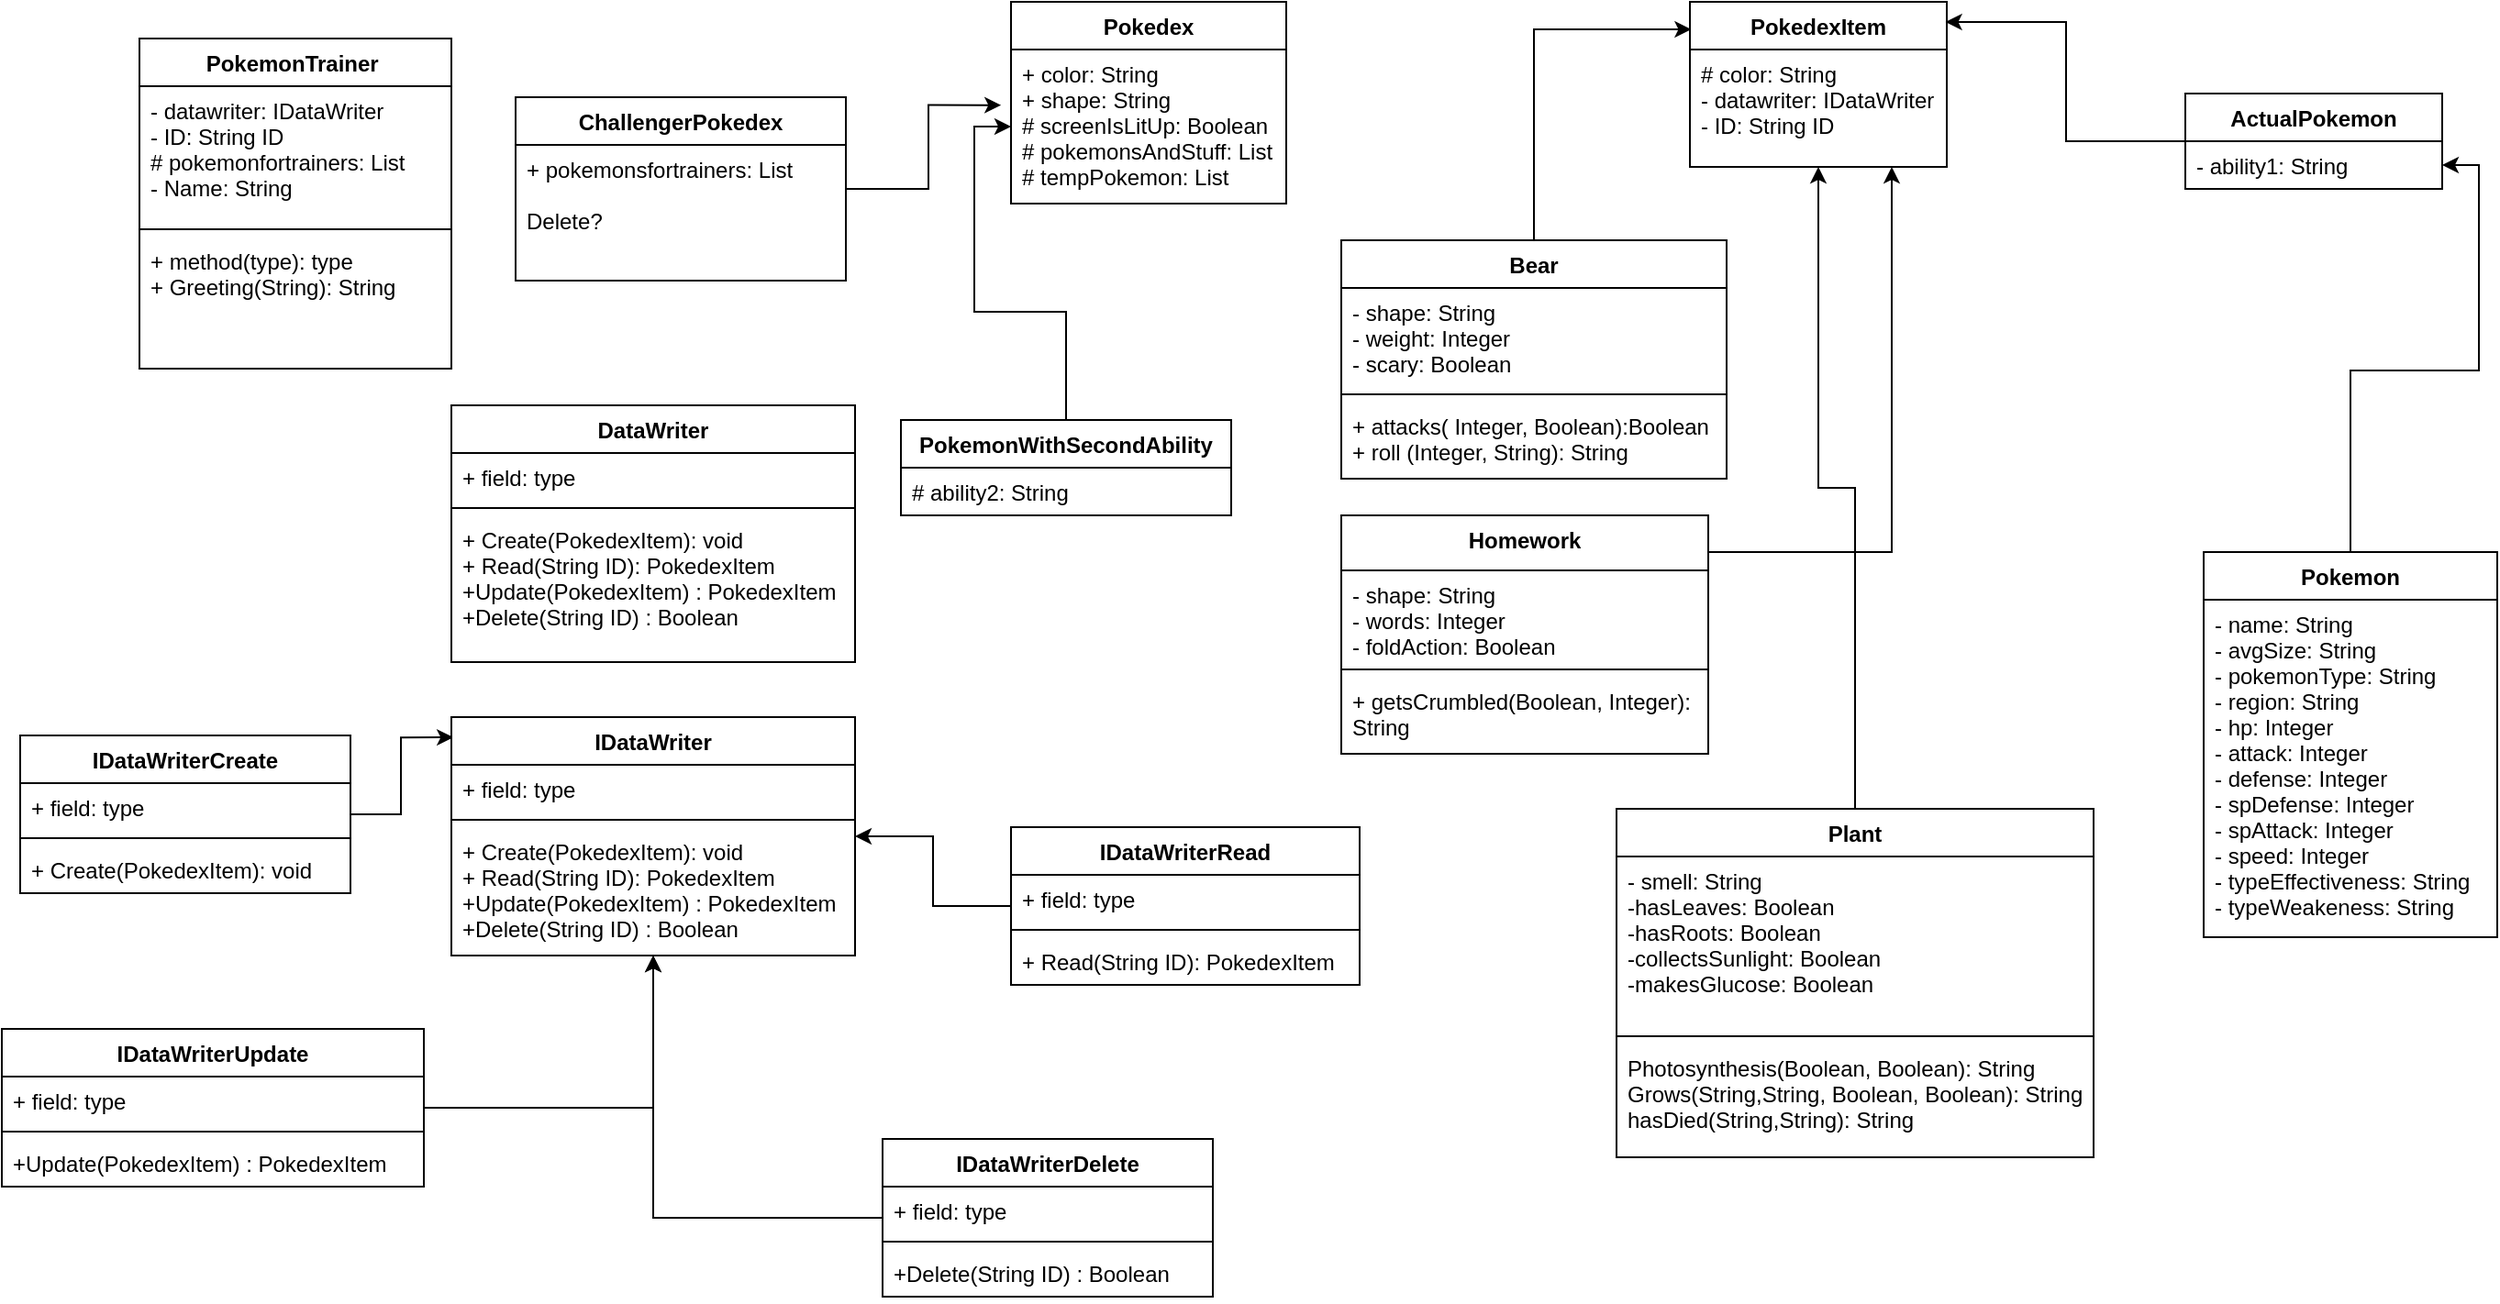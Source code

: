 <mxfile version="15.0.4" type="github">
  <diagram id="O69VrWLyUkfvJmlE3TCs" name="Page-1">
    <mxGraphModel dx="705" dy="554" grid="1" gridSize="10" guides="1" tooltips="1" connect="1" arrows="1" fold="1" page="1" pageScale="1" pageWidth="1400" pageHeight="850" math="0" shadow="0">
      <root>
        <mxCell id="0" />
        <mxCell id="1" parent="0" />
        <mxCell id="yJ2jvNVVwV338_-RRMub-17" style="edgeStyle=orthogonalEdgeStyle;rounded=0;orthogonalLoop=1;jettySize=auto;html=1;entryX=0.995;entryY=0.122;entryDx=0;entryDy=0;entryPerimeter=0;" parent="1" source="aK0FY7as-frvQtqpI070-10" target="aK0FY7as-frvQtqpI070-59" edge="1">
          <mxGeometry relative="1" as="geometry" />
        </mxCell>
        <mxCell id="aK0FY7as-frvQtqpI070-10" value="ActualPokemon" style="swimlane;fontStyle=1;childLayout=stackLayout;horizontal=1;startSize=26;fillColor=none;horizontalStack=0;resizeParent=1;resizeParentMax=0;resizeLast=0;collapsible=1;marginBottom=0;" parent="1" vertex="1">
          <mxGeometry x="1220" y="50" width="140" height="52" as="geometry" />
        </mxCell>
        <mxCell id="aK0FY7as-frvQtqpI070-11" value="- ability1: String " style="text;strokeColor=none;fillColor=none;align=left;verticalAlign=top;spacingLeft=4;spacingRight=4;overflow=hidden;rotatable=0;points=[[0,0.5],[1,0.5]];portConstraint=eastwest;" parent="aK0FY7as-frvQtqpI070-10" vertex="1">
          <mxGeometry y="26" width="140" height="26" as="geometry" />
        </mxCell>
        <mxCell id="yJ2jvNVVwV338_-RRMub-13" style="edgeStyle=orthogonalEdgeStyle;rounded=0;orthogonalLoop=1;jettySize=auto;html=1;" parent="1" source="aK0FY7as-frvQtqpI070-20" target="aK0FY7as-frvQtqpI070-11" edge="1">
          <mxGeometry relative="1" as="geometry" />
        </mxCell>
        <mxCell id="aK0FY7as-frvQtqpI070-20" value="Pokemon" style="swimlane;fontStyle=1;childLayout=stackLayout;horizontal=1;startSize=26;fillColor=none;horizontalStack=0;resizeParent=1;resizeParentMax=0;resizeLast=0;collapsible=1;marginBottom=0;" parent="1" vertex="1">
          <mxGeometry x="1230" y="300" width="160" height="210" as="geometry" />
        </mxCell>
        <mxCell id="aK0FY7as-frvQtqpI070-16" value="- name: String&#xa;- avgSize: String&#xa;- pokemonType: String &#xa;- region: String &#xa;- hp: Integer &#xa;- attack: Integer&#xa;- defense: Integer &#xa;- spDefense: Integer &#xa;- spAttack: Integer &#xa;- speed: Integer &#xa;- typeEffectiveness: String&#xa;- typeWeakeness: String " style="text;strokeColor=none;fillColor=none;align=left;verticalAlign=top;spacingLeft=4;spacingRight=4;overflow=hidden;rotatable=0;points=[[0,0.5],[1,0.5]];portConstraint=eastwest;" parent="aK0FY7as-frvQtqpI070-20" vertex="1">
          <mxGeometry y="26" width="160" height="184" as="geometry" />
        </mxCell>
        <mxCell id="yJ2jvNVVwV338_-RRMub-21" style="edgeStyle=orthogonalEdgeStyle;rounded=0;orthogonalLoop=1;jettySize=auto;html=1;" parent="1" source="aK0FY7as-frvQtqpI070-25" target="aK0FY7as-frvQtqpI070-59" edge="1">
          <mxGeometry relative="1" as="geometry" />
        </mxCell>
        <mxCell id="aK0FY7as-frvQtqpI070-25" value="Plant&#xa;&#xa;" style="swimlane;fontStyle=1;align=center;verticalAlign=top;childLayout=stackLayout;horizontal=1;startSize=26;horizontalStack=0;resizeParent=1;resizeParentMax=0;resizeLast=0;collapsible=1;marginBottom=0;fillColor=none;" parent="1" vertex="1">
          <mxGeometry x="910" y="440" width="260" height="190" as="geometry" />
        </mxCell>
        <mxCell id="aK0FY7as-frvQtqpI070-26" value="- smell: String&#xa;-hasLeaves: Boolean &#xa;-hasRoots: Boolean&#xa;-collectsSunlight: Boolean &#xa;-makesGlucose: Boolean &#xa;" style="text;strokeColor=none;fillColor=none;align=left;verticalAlign=top;spacingLeft=4;spacingRight=4;overflow=hidden;rotatable=0;points=[[0,0.5],[1,0.5]];portConstraint=eastwest;" parent="aK0FY7as-frvQtqpI070-25" vertex="1">
          <mxGeometry y="26" width="260" height="94" as="geometry" />
        </mxCell>
        <mxCell id="aK0FY7as-frvQtqpI070-27" value="" style="line;strokeWidth=1;fillColor=none;align=left;verticalAlign=middle;spacingTop=-1;spacingLeft=3;spacingRight=3;rotatable=0;labelPosition=right;points=[];portConstraint=eastwest;" parent="aK0FY7as-frvQtqpI070-25" vertex="1">
          <mxGeometry y="120" width="260" height="8" as="geometry" />
        </mxCell>
        <mxCell id="aK0FY7as-frvQtqpI070-28" value="Photosynthesis(Boolean, Boolean): String&#xa;Grows(String,String, Boolean, Boolean): String&#xa;hasDied(String,String): String&#xa;" style="text;strokeColor=none;fillColor=none;align=left;verticalAlign=top;spacingLeft=4;spacingRight=4;overflow=hidden;rotatable=0;points=[[0,0.5],[1,0.5]];portConstraint=eastwest;" parent="aK0FY7as-frvQtqpI070-25" vertex="1">
          <mxGeometry y="128" width="260" height="62" as="geometry" />
        </mxCell>
        <mxCell id="yJ2jvNVVwV338_-RRMub-18" style="edgeStyle=orthogonalEdgeStyle;rounded=0;orthogonalLoop=1;jettySize=auto;html=1;" parent="1" source="aK0FY7as-frvQtqpI070-33" target="aK0FY7as-frvQtqpI070-59" edge="1">
          <mxGeometry relative="1" as="geometry">
            <Array as="points">
              <mxPoint x="1060" y="300" />
            </Array>
          </mxGeometry>
        </mxCell>
        <mxCell id="aK0FY7as-frvQtqpI070-33" value="Homework" style="swimlane;fontStyle=1;align=center;verticalAlign=top;childLayout=stackLayout;horizontal=1;startSize=30;horizontalStack=0;resizeParent=1;resizeParentMax=0;resizeLast=0;collapsible=1;marginBottom=0;fillColor=none;" parent="1" vertex="1">
          <mxGeometry x="760" y="280" width="200" height="130" as="geometry">
            <mxRectangle x="760" y="280" width="90" height="30" as="alternateBounds" />
          </mxGeometry>
        </mxCell>
        <mxCell id="aK0FY7as-frvQtqpI070-34" value="- shape: String&#xa;- words: Integer &#xa;- foldAction: Boolean" style="text;strokeColor=none;fillColor=none;align=left;verticalAlign=top;spacingLeft=4;spacingRight=4;overflow=hidden;rotatable=0;points=[[0,0.5],[1,0.5]];portConstraint=eastwest;" parent="aK0FY7as-frvQtqpI070-33" vertex="1">
          <mxGeometry y="30" width="200" height="50" as="geometry" />
        </mxCell>
        <mxCell id="aK0FY7as-frvQtqpI070-35" value="" style="line;strokeWidth=1;fillColor=none;align=left;verticalAlign=middle;spacingTop=-1;spacingLeft=3;spacingRight=3;rotatable=0;labelPosition=right;points=[];portConstraint=eastwest;" parent="aK0FY7as-frvQtqpI070-33" vertex="1">
          <mxGeometry y="80" width="200" height="8" as="geometry" />
        </mxCell>
        <mxCell id="aK0FY7as-frvQtqpI070-36" value="+ getsCrumbled(Boolean, Integer): &#xa;String " style="text;strokeColor=none;fillColor=none;align=left;verticalAlign=top;spacingLeft=4;spacingRight=4;overflow=hidden;rotatable=0;points=[[0,0.5],[1,0.5]];portConstraint=eastwest;" parent="aK0FY7as-frvQtqpI070-33" vertex="1">
          <mxGeometry y="88" width="200" height="42" as="geometry" />
        </mxCell>
        <mxCell id="aK0FY7as-frvQtqpI070-42" value="Pokedex" style="swimlane;fontStyle=1;childLayout=stackLayout;horizontal=1;startSize=26;fillColor=none;horizontalStack=0;resizeParent=1;resizeParentMax=0;resizeLast=0;collapsible=1;marginBottom=0;" parent="1" vertex="1">
          <mxGeometry x="580" width="150" height="110" as="geometry" />
        </mxCell>
        <mxCell id="aK0FY7as-frvQtqpI070-43" value="+ color: String &#xa;+ shape: String&#xa;# screenIsLitUp: Boolean &#xa;# pokemonsAndStuff: List &#xa;# tempPokemon: List " style="text;strokeColor=none;fillColor=none;align=left;verticalAlign=top;spacingLeft=4;spacingRight=4;overflow=hidden;rotatable=0;points=[[0,0.5],[1,0.5]];portConstraint=eastwest;" parent="aK0FY7as-frvQtqpI070-42" vertex="1">
          <mxGeometry y="26" width="150" height="84" as="geometry" />
        </mxCell>
        <mxCell id="yJ2jvNVVwV338_-RRMub-16" style="edgeStyle=orthogonalEdgeStyle;rounded=0;orthogonalLoop=1;jettySize=auto;html=1;entryX=0.005;entryY=0.167;entryDx=0;entryDy=0;entryPerimeter=0;" parent="1" source="aK0FY7as-frvQtqpI070-54" target="aK0FY7as-frvQtqpI070-59" edge="1">
          <mxGeometry relative="1" as="geometry" />
        </mxCell>
        <mxCell id="aK0FY7as-frvQtqpI070-54" value="Bear" style="swimlane;fontStyle=1;align=center;verticalAlign=top;childLayout=stackLayout;horizontal=1;startSize=26;horizontalStack=0;resizeParent=1;resizeParentMax=0;resizeLast=0;collapsible=1;marginBottom=0;rounded=0;sketch=0;whiteSpace=wrap;" parent="1" vertex="1">
          <mxGeometry x="760" y="130" width="210" height="130" as="geometry">
            <mxRectangle x="760" y="130" width="60" height="26" as="alternateBounds" />
          </mxGeometry>
        </mxCell>
        <mxCell id="aK0FY7as-frvQtqpI070-55" value="- shape: String&#xa;- weight: Integer &#xa;- scary: Boolean " style="text;strokeColor=none;fillColor=none;align=left;verticalAlign=top;spacingLeft=4;spacingRight=4;overflow=hidden;rotatable=0;points=[[0,0.5],[1,0.5]];portConstraint=eastwest;" parent="aK0FY7as-frvQtqpI070-54" vertex="1">
          <mxGeometry y="26" width="210" height="54" as="geometry" />
        </mxCell>
        <mxCell id="aK0FY7as-frvQtqpI070-56" value="" style="line;strokeWidth=1;fillColor=none;align=left;verticalAlign=middle;spacingTop=-1;spacingLeft=3;spacingRight=3;rotatable=0;labelPosition=right;points=[];portConstraint=eastwest;" parent="aK0FY7as-frvQtqpI070-54" vertex="1">
          <mxGeometry y="80" width="210" height="8" as="geometry" />
        </mxCell>
        <mxCell id="aK0FY7as-frvQtqpI070-57" value="+ attacks( Integer, Boolean):Boolean&#xa;+ roll (Integer, String): String&#xa;  " style="text;strokeColor=none;fillColor=none;align=left;verticalAlign=top;spacingLeft=4;spacingRight=4;overflow=hidden;rotatable=0;points=[[0,0.5],[1,0.5]];portConstraint=eastwest;" parent="aK0FY7as-frvQtqpI070-54" vertex="1">
          <mxGeometry y="88" width="210" height="42" as="geometry" />
        </mxCell>
        <mxCell id="aK0FY7as-frvQtqpI070-59" value="PokedexItem" style="swimlane;fontStyle=1;childLayout=stackLayout;horizontal=1;startSize=26;fillColor=none;horizontalStack=0;resizeParent=1;resizeParentMax=0;resizeLast=0;collapsible=1;marginBottom=0;rounded=0;sketch=0;html=0;" parent="1" vertex="1">
          <mxGeometry x="950" width="140" height="90" as="geometry" />
        </mxCell>
        <mxCell id="aK0FY7as-frvQtqpI070-60" value="# color: String &#xa;- datawriter: IDataWriter&#xa;- ID: String ID " style="text;strokeColor=none;fillColor=none;align=left;verticalAlign=top;spacingLeft=4;spacingRight=4;overflow=hidden;rotatable=0;points=[[0,0.5],[1,0.5]];portConstraint=eastwest;" parent="aK0FY7as-frvQtqpI070-59" vertex="1">
          <mxGeometry y="26" width="140" height="64" as="geometry" />
        </mxCell>
        <mxCell id="yJ2jvNVVwV338_-RRMub-22" style="edgeStyle=orthogonalEdgeStyle;rounded=0;orthogonalLoop=1;jettySize=auto;html=1;" parent="1" source="aK0FY7as-frvQtqpI070-71" target="aK0FY7as-frvQtqpI070-43" edge="1">
          <mxGeometry relative="1" as="geometry" />
        </mxCell>
        <mxCell id="aK0FY7as-frvQtqpI070-71" value="PokemonWithSecondAbility" style="swimlane;fontStyle=1;childLayout=stackLayout;horizontal=1;startSize=26;fillColor=none;horizontalStack=0;resizeParent=1;resizeParentMax=0;resizeLast=0;collapsible=1;marginBottom=0;rounded=0;sketch=0;html=0;" parent="1" vertex="1">
          <mxGeometry x="520" y="228" width="180" height="52" as="geometry" />
        </mxCell>
        <mxCell id="aK0FY7as-frvQtqpI070-72" value="# ability2: String " style="text;strokeColor=none;fillColor=none;align=left;verticalAlign=top;spacingLeft=4;spacingRight=4;overflow=hidden;rotatable=0;points=[[0,0.5],[1,0.5]];portConstraint=eastwest;" parent="aK0FY7as-frvQtqpI070-71" vertex="1">
          <mxGeometry y="26" width="180" height="26" as="geometry" />
        </mxCell>
        <mxCell id="pPGJKXOKactijuvXDBP8-5" value="DataWriter" style="swimlane;fontStyle=1;align=center;verticalAlign=top;childLayout=stackLayout;horizontal=1;startSize=26;horizontalStack=0;resizeParent=1;resizeParentMax=0;resizeLast=0;collapsible=1;marginBottom=0;" parent="1" vertex="1">
          <mxGeometry x="275" y="220" width="220" height="140" as="geometry" />
        </mxCell>
        <mxCell id="pPGJKXOKactijuvXDBP8-6" value="+ field: type" style="text;strokeColor=none;fillColor=none;align=left;verticalAlign=top;spacingLeft=4;spacingRight=4;overflow=hidden;rotatable=0;points=[[0,0.5],[1,0.5]];portConstraint=eastwest;" parent="pPGJKXOKactijuvXDBP8-5" vertex="1">
          <mxGeometry y="26" width="220" height="26" as="geometry" />
        </mxCell>
        <mxCell id="pPGJKXOKactijuvXDBP8-7" value="" style="line;strokeWidth=1;fillColor=none;align=left;verticalAlign=middle;spacingTop=-1;spacingLeft=3;spacingRight=3;rotatable=0;labelPosition=right;points=[];portConstraint=eastwest;" parent="pPGJKXOKactijuvXDBP8-5" vertex="1">
          <mxGeometry y="52" width="220" height="8" as="geometry" />
        </mxCell>
        <mxCell id="pPGJKXOKactijuvXDBP8-8" value="+ Create(PokedexItem): void&#xa;+ Read(String ID): PokedexItem&#xa;+Update(PokedexItem) : PokedexItem&#xa;+Delete(String ID) : Boolean" style="text;strokeColor=none;fillColor=none;align=left;verticalAlign=top;spacingLeft=4;spacingRight=4;overflow=hidden;rotatable=0;points=[[0,0.5],[1,0.5]];portConstraint=eastwest;" parent="pPGJKXOKactijuvXDBP8-5" vertex="1">
          <mxGeometry y="60" width="220" height="80" as="geometry" />
        </mxCell>
        <mxCell id="1t4iMB-UIaJ7H7SFuxBn-1" style="edgeStyle=orthogonalEdgeStyle;rounded=0;orthogonalLoop=1;jettySize=auto;html=1;entryX=0.005;entryY=0.085;entryDx=0;entryDy=0;entryPerimeter=0;" parent="1" source="pPGJKXOKactijuvXDBP8-10" target="pPGJKXOKactijuvXDBP8-27" edge="1">
          <mxGeometry relative="1" as="geometry" />
        </mxCell>
        <mxCell id="pPGJKXOKactijuvXDBP8-10" value="IDataWriterCreate" style="swimlane;fontStyle=1;align=center;verticalAlign=top;childLayout=stackLayout;horizontal=1;startSize=26;horizontalStack=0;resizeParent=1;resizeParentMax=0;resizeLast=0;collapsible=1;marginBottom=0;" parent="1" vertex="1">
          <mxGeometry x="40" y="400" width="180" height="86" as="geometry" />
        </mxCell>
        <mxCell id="pPGJKXOKactijuvXDBP8-11" value="+ field: type" style="text;strokeColor=none;fillColor=none;align=left;verticalAlign=top;spacingLeft=4;spacingRight=4;overflow=hidden;rotatable=0;points=[[0,0.5],[1,0.5]];portConstraint=eastwest;" parent="pPGJKXOKactijuvXDBP8-10" vertex="1">
          <mxGeometry y="26" width="180" height="26" as="geometry" />
        </mxCell>
        <mxCell id="pPGJKXOKactijuvXDBP8-12" value="" style="line;strokeWidth=1;fillColor=none;align=left;verticalAlign=middle;spacingTop=-1;spacingLeft=3;spacingRight=3;rotatable=0;labelPosition=right;points=[];portConstraint=eastwest;" parent="pPGJKXOKactijuvXDBP8-10" vertex="1">
          <mxGeometry y="52" width="180" height="8" as="geometry" />
        </mxCell>
        <mxCell id="pPGJKXOKactijuvXDBP8-13" value="+ Create(PokedexItem): void" style="text;strokeColor=none;fillColor=none;align=left;verticalAlign=top;spacingLeft=4;spacingRight=4;overflow=hidden;rotatable=0;points=[[0,0.5],[1,0.5]];portConstraint=eastwest;" parent="pPGJKXOKactijuvXDBP8-10" vertex="1">
          <mxGeometry y="60" width="180" height="26" as="geometry" />
        </mxCell>
        <mxCell id="1t4iMB-UIaJ7H7SFuxBn-4" style="edgeStyle=orthogonalEdgeStyle;rounded=0;orthogonalLoop=1;jettySize=auto;html=1;" parent="1" source="pPGJKXOKactijuvXDBP8-14" target="pPGJKXOKactijuvXDBP8-27" edge="1">
          <mxGeometry relative="1" as="geometry" />
        </mxCell>
        <mxCell id="pPGJKXOKactijuvXDBP8-14" value="IDataWriterRead" style="swimlane;fontStyle=1;align=center;verticalAlign=top;childLayout=stackLayout;horizontal=1;startSize=26;horizontalStack=0;resizeParent=1;resizeParentMax=0;resizeLast=0;collapsible=1;marginBottom=0;" parent="1" vertex="1">
          <mxGeometry x="580" y="450" width="190" height="86" as="geometry" />
        </mxCell>
        <mxCell id="pPGJKXOKactijuvXDBP8-15" value="+ field: type" style="text;strokeColor=none;fillColor=none;align=left;verticalAlign=top;spacingLeft=4;spacingRight=4;overflow=hidden;rotatable=0;points=[[0,0.5],[1,0.5]];portConstraint=eastwest;" parent="pPGJKXOKactijuvXDBP8-14" vertex="1">
          <mxGeometry y="26" width="190" height="26" as="geometry" />
        </mxCell>
        <mxCell id="pPGJKXOKactijuvXDBP8-16" value="" style="line;strokeWidth=1;fillColor=none;align=left;verticalAlign=middle;spacingTop=-1;spacingLeft=3;spacingRight=3;rotatable=0;labelPosition=right;points=[];portConstraint=eastwest;" parent="pPGJKXOKactijuvXDBP8-14" vertex="1">
          <mxGeometry y="52" width="190" height="8" as="geometry" />
        </mxCell>
        <mxCell id="pPGJKXOKactijuvXDBP8-17" value="+ Read(String ID): PokedexItem" style="text;strokeColor=none;fillColor=none;align=left;verticalAlign=top;spacingLeft=4;spacingRight=4;overflow=hidden;rotatable=0;points=[[0,0.5],[1,0.5]];portConstraint=eastwest;" parent="pPGJKXOKactijuvXDBP8-14" vertex="1">
          <mxGeometry y="60" width="190" height="26" as="geometry" />
        </mxCell>
        <mxCell id="1t4iMB-UIaJ7H7SFuxBn-2" style="edgeStyle=orthogonalEdgeStyle;rounded=0;orthogonalLoop=1;jettySize=auto;html=1;" parent="1" source="pPGJKXOKactijuvXDBP8-18" target="pPGJKXOKactijuvXDBP8-27" edge="1">
          <mxGeometry relative="1" as="geometry" />
        </mxCell>
        <mxCell id="pPGJKXOKactijuvXDBP8-18" value="IDataWriterUpdate" style="swimlane;fontStyle=1;align=center;verticalAlign=top;childLayout=stackLayout;horizontal=1;startSize=26;horizontalStack=0;resizeParent=1;resizeParentMax=0;resizeLast=0;collapsible=1;marginBottom=0;" parent="1" vertex="1">
          <mxGeometry x="30" y="560" width="230" height="86" as="geometry" />
        </mxCell>
        <mxCell id="pPGJKXOKactijuvXDBP8-19" value="+ field: type" style="text;strokeColor=none;fillColor=none;align=left;verticalAlign=top;spacingLeft=4;spacingRight=4;overflow=hidden;rotatable=0;points=[[0,0.5],[1,0.5]];portConstraint=eastwest;" parent="pPGJKXOKactijuvXDBP8-18" vertex="1">
          <mxGeometry y="26" width="230" height="26" as="geometry" />
        </mxCell>
        <mxCell id="pPGJKXOKactijuvXDBP8-20" value="" style="line;strokeWidth=1;fillColor=none;align=left;verticalAlign=middle;spacingTop=-1;spacingLeft=3;spacingRight=3;rotatable=0;labelPosition=right;points=[];portConstraint=eastwest;" parent="pPGJKXOKactijuvXDBP8-18" vertex="1">
          <mxGeometry y="52" width="230" height="8" as="geometry" />
        </mxCell>
        <mxCell id="pPGJKXOKactijuvXDBP8-21" value="+Update(PokedexItem) : PokedexItem" style="text;strokeColor=none;fillColor=none;align=left;verticalAlign=top;spacingLeft=4;spacingRight=4;overflow=hidden;rotatable=0;points=[[0,0.5],[1,0.5]];portConstraint=eastwest;" parent="pPGJKXOKactijuvXDBP8-18" vertex="1">
          <mxGeometry y="60" width="230" height="26" as="geometry" />
        </mxCell>
        <mxCell id="1t4iMB-UIaJ7H7SFuxBn-3" style="edgeStyle=orthogonalEdgeStyle;rounded=0;orthogonalLoop=1;jettySize=auto;html=1;" parent="1" source="pPGJKXOKactijuvXDBP8-23" target="pPGJKXOKactijuvXDBP8-27" edge="1">
          <mxGeometry relative="1" as="geometry" />
        </mxCell>
        <mxCell id="pPGJKXOKactijuvXDBP8-23" value="IDataWriterDelete" style="swimlane;fontStyle=1;align=center;verticalAlign=top;childLayout=stackLayout;horizontal=1;startSize=26;horizontalStack=0;resizeParent=1;resizeParentMax=0;resizeLast=0;collapsible=1;marginBottom=0;" parent="1" vertex="1">
          <mxGeometry x="510" y="620" width="180" height="86" as="geometry" />
        </mxCell>
        <mxCell id="pPGJKXOKactijuvXDBP8-24" value="+ field: type" style="text;strokeColor=none;fillColor=none;align=left;verticalAlign=top;spacingLeft=4;spacingRight=4;overflow=hidden;rotatable=0;points=[[0,0.5],[1,0.5]];portConstraint=eastwest;" parent="pPGJKXOKactijuvXDBP8-23" vertex="1">
          <mxGeometry y="26" width="180" height="26" as="geometry" />
        </mxCell>
        <mxCell id="pPGJKXOKactijuvXDBP8-25" value="" style="line;strokeWidth=1;fillColor=none;align=left;verticalAlign=middle;spacingTop=-1;spacingLeft=3;spacingRight=3;rotatable=0;labelPosition=right;points=[];portConstraint=eastwest;" parent="pPGJKXOKactijuvXDBP8-23" vertex="1">
          <mxGeometry y="52" width="180" height="8" as="geometry" />
        </mxCell>
        <mxCell id="pPGJKXOKactijuvXDBP8-26" value="+Delete(String ID) : Boolean" style="text;strokeColor=none;fillColor=none;align=left;verticalAlign=top;spacingLeft=4;spacingRight=4;overflow=hidden;rotatable=0;points=[[0,0.5],[1,0.5]];portConstraint=eastwest;" parent="pPGJKXOKactijuvXDBP8-23" vertex="1">
          <mxGeometry y="60" width="180" height="26" as="geometry" />
        </mxCell>
        <mxCell id="pPGJKXOKactijuvXDBP8-27" value="IDataWriter" style="swimlane;fontStyle=1;align=center;verticalAlign=top;childLayout=stackLayout;horizontal=1;startSize=26;horizontalStack=0;resizeParent=1;resizeParentMax=0;resizeLast=0;collapsible=1;marginBottom=0;" parent="1" vertex="1">
          <mxGeometry x="275" y="390" width="220" height="130" as="geometry" />
        </mxCell>
        <mxCell id="pPGJKXOKactijuvXDBP8-28" value="+ field: type" style="text;strokeColor=none;fillColor=none;align=left;verticalAlign=top;spacingLeft=4;spacingRight=4;overflow=hidden;rotatable=0;points=[[0,0.5],[1,0.5]];portConstraint=eastwest;" parent="pPGJKXOKactijuvXDBP8-27" vertex="1">
          <mxGeometry y="26" width="220" height="26" as="geometry" />
        </mxCell>
        <mxCell id="pPGJKXOKactijuvXDBP8-29" value="" style="line;strokeWidth=1;fillColor=none;align=left;verticalAlign=middle;spacingTop=-1;spacingLeft=3;spacingRight=3;rotatable=0;labelPosition=right;points=[];portConstraint=eastwest;" parent="pPGJKXOKactijuvXDBP8-27" vertex="1">
          <mxGeometry y="52" width="220" height="8" as="geometry" />
        </mxCell>
        <mxCell id="pPGJKXOKactijuvXDBP8-30" value="+ Create(PokedexItem): void&#xa;+ Read(String ID): PokedexItem&#xa;+Update(PokedexItem) : PokedexItem&#xa;+Delete(String ID) : Boolean" style="text;strokeColor=none;fillColor=none;align=left;verticalAlign=top;spacingLeft=4;spacingRight=4;overflow=hidden;rotatable=0;points=[[0,0.5],[1,0.5]];portConstraint=eastwest;" parent="pPGJKXOKactijuvXDBP8-27" vertex="1">
          <mxGeometry y="60" width="220" height="70" as="geometry" />
        </mxCell>
        <mxCell id="yJ2jvNVVwV338_-RRMub-11" style="edgeStyle=orthogonalEdgeStyle;rounded=0;orthogonalLoop=1;jettySize=auto;html=1;entryX=-0.036;entryY=0.361;entryDx=0;entryDy=0;entryPerimeter=0;" parent="1" source="aK0FY7as-frvQtqpI070-63" target="aK0FY7as-frvQtqpI070-43" edge="1">
          <mxGeometry relative="1" as="geometry" />
        </mxCell>
        <mxCell id="aK0FY7as-frvQtqpI070-63" value="ChallengerPokedex" style="swimlane;fontStyle=1;childLayout=stackLayout;horizontal=1;startSize=26;fillColor=none;horizontalStack=0;resizeParent=1;resizeParentMax=0;resizeLast=0;collapsible=1;marginBottom=0;rounded=0;sketch=0;html=0;" parent="1" vertex="1">
          <mxGeometry x="310" y="52" width="180" height="100" as="geometry" />
        </mxCell>
        <mxCell id="aK0FY7as-frvQtqpI070-64" value="+ pokemonsfortrainers: List &#xa;&#xa;Delete? " style="text;strokeColor=none;fillColor=none;align=left;verticalAlign=top;spacingLeft=4;spacingRight=4;overflow=hidden;rotatable=0;points=[[0,0.5],[1,0.5]];portConstraint=eastwest;" parent="aK0FY7as-frvQtqpI070-63" vertex="1">
          <mxGeometry y="26" width="180" height="74" as="geometry" />
        </mxCell>
        <mxCell id="Atam3ASnr2XlAgB-xZKA-1" value="PokemonTrainer " style="swimlane;fontStyle=1;align=center;verticalAlign=top;childLayout=stackLayout;horizontal=1;startSize=26;horizontalStack=0;resizeParent=1;resizeParentMax=0;resizeLast=0;collapsible=1;marginBottom=0;" vertex="1" parent="1">
          <mxGeometry x="105" y="20" width="170" height="180" as="geometry" />
        </mxCell>
        <mxCell id="Atam3ASnr2XlAgB-xZKA-2" value="- datawriter: IDataWriter &#xa;- ID: String ID &#xa;# pokemonfortrainers: List &#xa;- Name: String " style="text;strokeColor=none;fillColor=none;align=left;verticalAlign=top;spacingLeft=4;spacingRight=4;overflow=hidden;rotatable=0;points=[[0,0.5],[1,0.5]];portConstraint=eastwest;" vertex="1" parent="Atam3ASnr2XlAgB-xZKA-1">
          <mxGeometry y="26" width="170" height="74" as="geometry" />
        </mxCell>
        <mxCell id="Atam3ASnr2XlAgB-xZKA-3" value="" style="line;strokeWidth=1;fillColor=none;align=left;verticalAlign=middle;spacingTop=-1;spacingLeft=3;spacingRight=3;rotatable=0;labelPosition=right;points=[];portConstraint=eastwest;" vertex="1" parent="Atam3ASnr2XlAgB-xZKA-1">
          <mxGeometry y="100" width="170" height="8" as="geometry" />
        </mxCell>
        <mxCell id="Atam3ASnr2XlAgB-xZKA-4" value="+ method(type): type&#xa;+ Greeting(String): String " style="text;strokeColor=none;fillColor=none;align=left;verticalAlign=top;spacingLeft=4;spacingRight=4;overflow=hidden;rotatable=0;points=[[0,0.5],[1,0.5]];portConstraint=eastwest;" vertex="1" parent="Atam3ASnr2XlAgB-xZKA-1">
          <mxGeometry y="108" width="170" height="72" as="geometry" />
        </mxCell>
      </root>
    </mxGraphModel>
  </diagram>
</mxfile>
